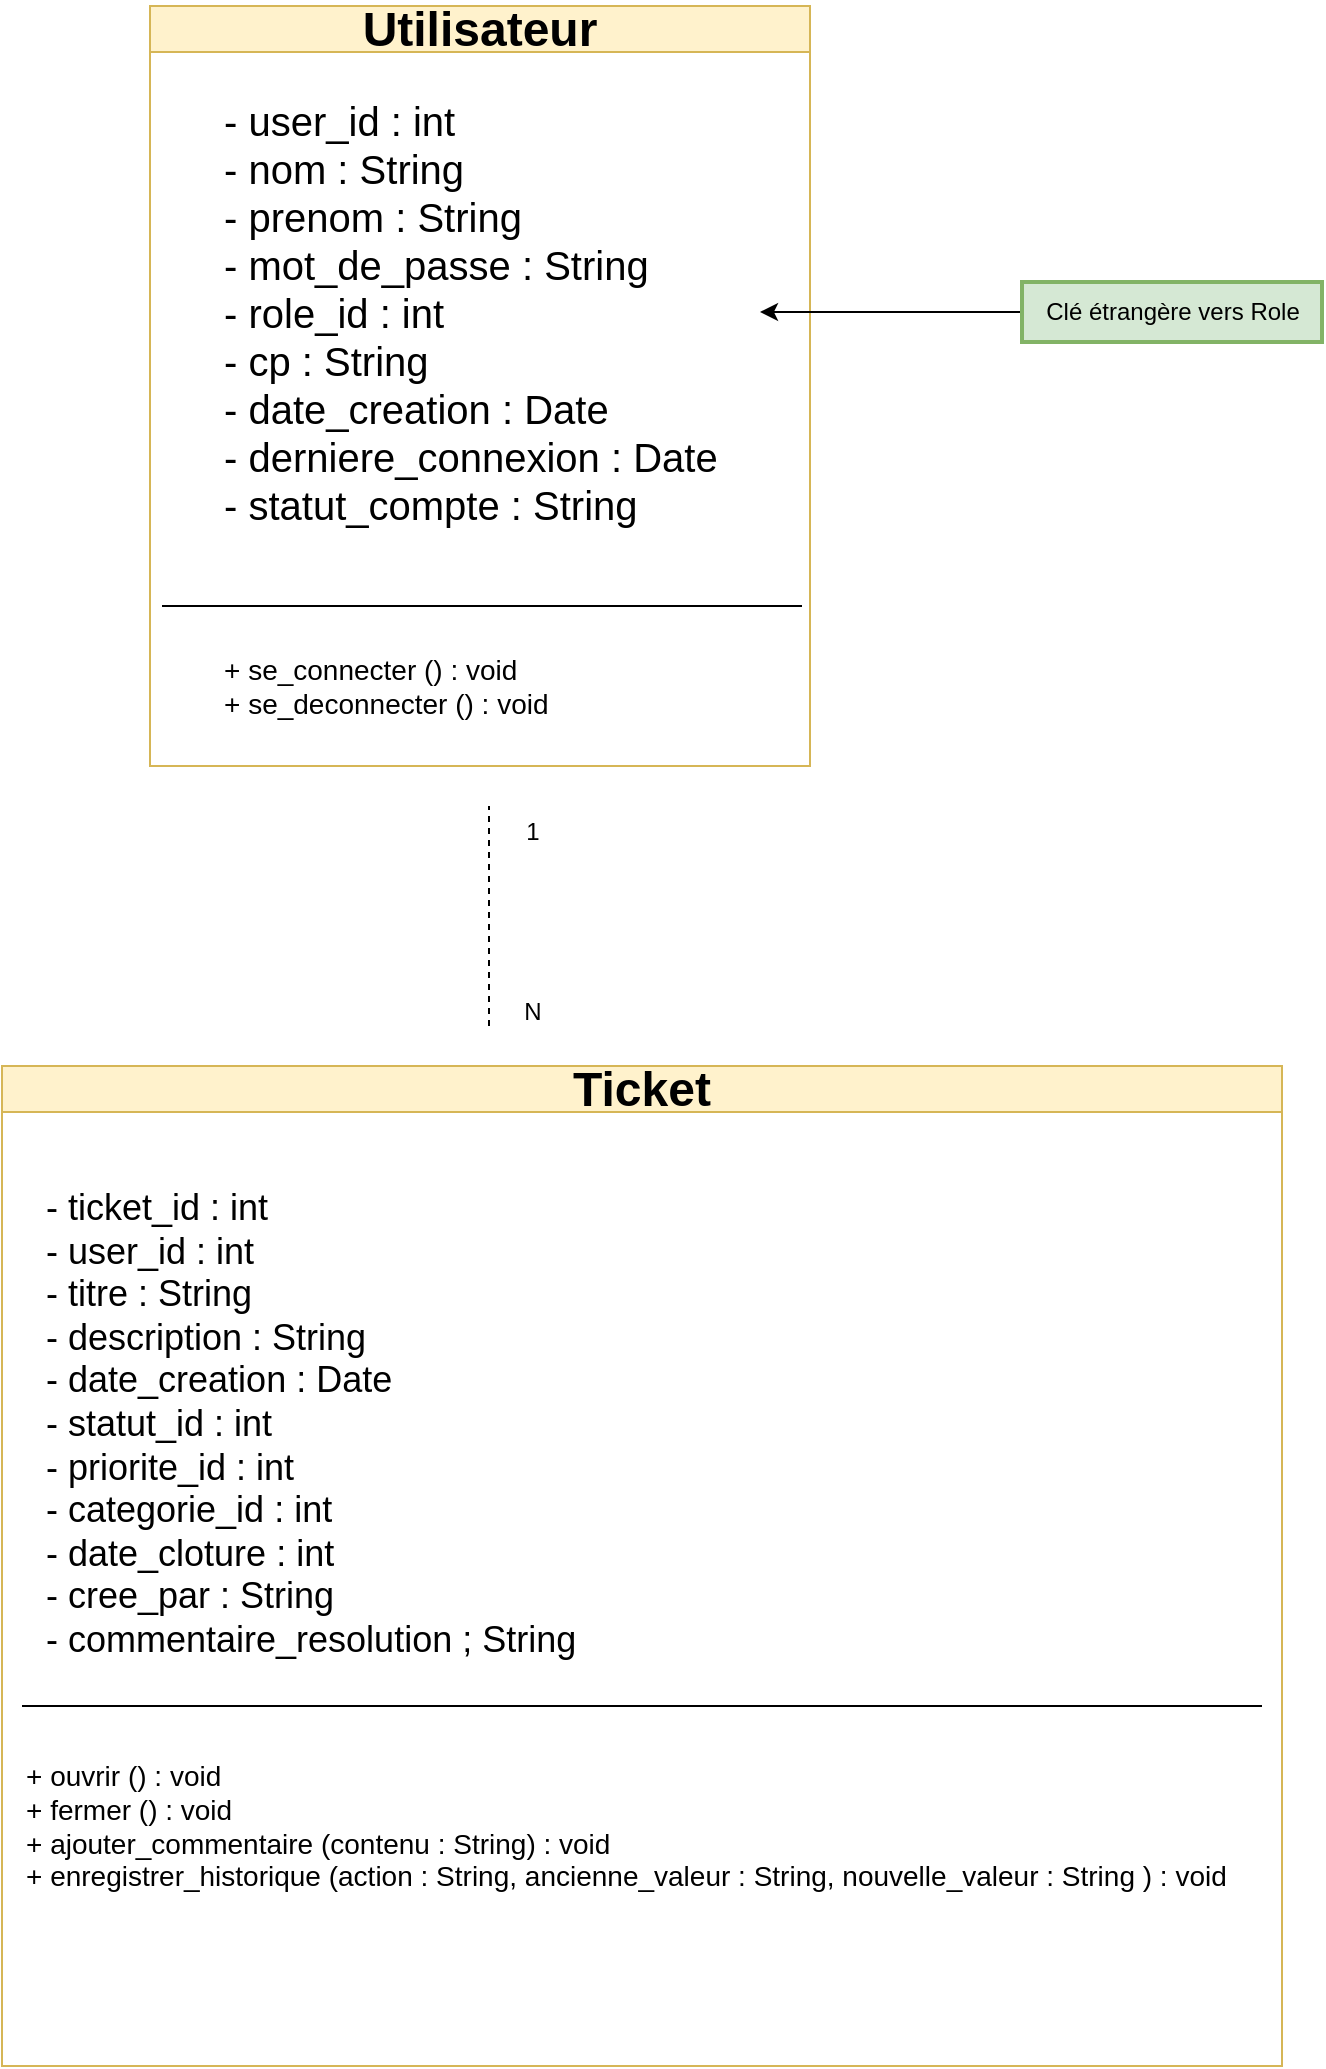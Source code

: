<mxfile version="24.7.8">
  <diagram id="C5RBs43oDa-KdzZeNtuy" name="Page-1">
    <mxGraphModel dx="2954" dy="1196" grid="1" gridSize="10" guides="1" tooltips="1" connect="1" arrows="1" fold="1" page="1" pageScale="1" pageWidth="827" pageHeight="1169" math="0" shadow="0">
      <root>
        <mxCell id="WIyWlLk6GJQsqaUBKTNV-0" />
        <mxCell id="WIyWlLk6GJQsqaUBKTNV-1" parent="WIyWlLk6GJQsqaUBKTNV-0" />
        <mxCell id="hq8gO_OMHPUNWcWOLLd4-3" value="&lt;font style=&quot;font-size: 24px;&quot;&gt;Utilisateur&lt;/font&gt;" style="swimlane;whiteSpace=wrap;html=1;fillColor=#fff2cc;strokeColor=#d6b656;" parent="WIyWlLk6GJQsqaUBKTNV-1" vertex="1">
          <mxGeometry x="84" y="10" width="330" height="380" as="geometry" />
        </mxCell>
        <mxCell id="hq8gO_OMHPUNWcWOLLd4-5" value="" style="endArrow=none;html=1;rounded=0;" parent="hq8gO_OMHPUNWcWOLLd4-3" edge="1">
          <mxGeometry width="50" height="50" relative="1" as="geometry">
            <mxPoint x="6" y="300" as="sourcePoint" />
            <mxPoint x="326" y="300" as="targetPoint" />
          </mxGeometry>
        </mxCell>
        <mxCell id="hq8gO_OMHPUNWcWOLLd4-7" value="&lt;font style=&quot;font-size: 14px;&quot;&gt;+ se_connecter () : void&lt;/font&gt;&lt;div style=&quot;font-size: 14px;&quot;&gt;&lt;font style=&quot;font-size: 14px;&quot;&gt;+ se_deconnecter () : void&lt;/font&gt;&lt;/div&gt;" style="text;html=1;align=left;verticalAlign=middle;resizable=0;points=[];autosize=1;" parent="hq8gO_OMHPUNWcWOLLd4-3" vertex="1">
          <mxGeometry x="35" y="315" width="190" height="50" as="geometry" />
        </mxCell>
        <mxCell id="hq8gO_OMHPUNWcWOLLd4-4" value="&lt;font style=&quot;font-size: 20px;&quot;&gt;- user_id : int&lt;/font&gt;&lt;div style=&quot;font-size: 20px;&quot;&gt;&lt;font style=&quot;font-size: 20px;&quot;&gt;- nom : String&lt;/font&gt;&lt;/div&gt;&lt;div style=&quot;font-size: 20px;&quot;&gt;&lt;font style=&quot;font-size: 20px;&quot;&gt;- prenom : String&lt;/font&gt;&lt;/div&gt;&lt;div style=&quot;font-size: 20px;&quot;&gt;&lt;font style=&quot;font-size: 20px;&quot;&gt;- mot_de_passe : String&lt;/font&gt;&lt;/div&gt;&lt;div style=&quot;font-size: 20px;&quot;&gt;&lt;font style=&quot;font-size: 20px;&quot;&gt;- role_id : int&lt;/font&gt;&lt;/div&gt;&lt;div style=&quot;font-size: 20px;&quot;&gt;&lt;font style=&quot;font-size: 20px;&quot;&gt;- cp : String&lt;/font&gt;&lt;/div&gt;&lt;div style=&quot;font-size: 20px;&quot;&gt;&lt;font style=&quot;font-size: 20px;&quot;&gt;- date_creation : Date&lt;/font&gt;&lt;/div&gt;&lt;div style=&quot;font-size: 20px;&quot;&gt;&lt;font style=&quot;font-size: 20px;&quot;&gt;- derniere_connexion : Date&lt;/font&gt;&lt;/div&gt;&lt;div style=&quot;font-size: 20px;&quot;&gt;&lt;font style=&quot;font-size: 20px;&quot;&gt;- statut_compte : String&lt;/font&gt;&lt;/div&gt;" style="text;html=1;align=left;verticalAlign=middle;resizable=0;points=[];autosize=1;" parent="hq8gO_OMHPUNWcWOLLd4-3" vertex="1">
          <mxGeometry x="35" y="38" width="270" height="230" as="geometry" />
        </mxCell>
        <mxCell id="hq8gO_OMHPUNWcWOLLd4-8" value="" style="endArrow=classic;html=1;rounded=0;" parent="WIyWlLk6GJQsqaUBKTNV-1" target="hq8gO_OMHPUNWcWOLLd4-4" edge="1">
          <mxGeometry width="50" height="50" relative="1" as="geometry">
            <mxPoint x="520" y="163" as="sourcePoint" />
            <mxPoint x="440" y="210" as="targetPoint" />
          </mxGeometry>
        </mxCell>
        <mxCell id="hq8gO_OMHPUNWcWOLLd4-9" value="Clé étrangère vers Role" style="text;html=1;align=center;verticalAlign=middle;resizable=0;points=[];autosize=1;strokeColor=#82b366;fillColor=#d5e8d4;strokeWidth=2;" parent="WIyWlLk6GJQsqaUBKTNV-1" vertex="1">
          <mxGeometry x="520" y="148" width="150" height="30" as="geometry" />
        </mxCell>
        <mxCell id="hq8gO_OMHPUNWcWOLLd4-12" value="" style="endArrow=none;dashed=1;html=1;rounded=0;" parent="WIyWlLk6GJQsqaUBKTNV-1" edge="1">
          <mxGeometry width="50" height="50" relative="1" as="geometry">
            <mxPoint x="253.5" y="520" as="sourcePoint" />
            <mxPoint x="253.5" y="410" as="targetPoint" />
          </mxGeometry>
        </mxCell>
        <mxCell id="hq8gO_OMHPUNWcWOLLd4-13" value="1" style="text;html=1;align=center;verticalAlign=middle;resizable=0;points=[];autosize=1;strokeColor=none;fillColor=none;" parent="WIyWlLk6GJQsqaUBKTNV-1" vertex="1">
          <mxGeometry x="260" y="408" width="30" height="30" as="geometry" />
        </mxCell>
        <mxCell id="hq8gO_OMHPUNWcWOLLd4-14" value="N" style="text;html=1;align=center;verticalAlign=middle;resizable=0;points=[];autosize=1;strokeColor=none;fillColor=none;" parent="WIyWlLk6GJQsqaUBKTNV-1" vertex="1">
          <mxGeometry x="260" y="498" width="30" height="30" as="geometry" />
        </mxCell>
        <mxCell id="hq8gO_OMHPUNWcWOLLd4-15" value="&lt;font style=&quot;font-size: 24px;&quot;&gt;Ticket&lt;/font&gt;" style="swimlane;whiteSpace=wrap;html=1;fillColor=#fff2cc;strokeColor=#d6b656;" parent="WIyWlLk6GJQsqaUBKTNV-1" vertex="1">
          <mxGeometry x="10" y="540" width="640" height="500" as="geometry" />
        </mxCell>
        <mxCell id="hq8gO_OMHPUNWcWOLLd4-16" value="" style="endArrow=none;html=1;rounded=0;" parent="hq8gO_OMHPUNWcWOLLd4-15" edge="1">
          <mxGeometry width="50" height="50" relative="1" as="geometry">
            <mxPoint x="10" y="320" as="sourcePoint" />
            <mxPoint x="630" y="320" as="targetPoint" />
            <Array as="points">
              <mxPoint x="310" y="320" />
            </Array>
          </mxGeometry>
        </mxCell>
        <mxCell id="hq8gO_OMHPUNWcWOLLd4-17" value="&lt;font style=&quot;font-size: 14px;&quot;&gt;+ ouvrir () : void&lt;/font&gt;&lt;div style=&quot;font-size: 14px;&quot;&gt;&lt;font style=&quot;font-size: 14px;&quot;&gt;+ fermer () : void&lt;/font&gt;&lt;/div&gt;&lt;div style=&quot;font-size: 14px;&quot;&gt;&lt;font style=&quot;font-size: 14px;&quot;&gt;+ ajouter_commentaire (contenu : String) : void&lt;/font&gt;&lt;/div&gt;&lt;div style=&quot;font-size: 14px;&quot;&gt;&lt;font style=&quot;font-size: 14px;&quot;&gt;+ enregistrer_historique (action : String, ancienne_valeur : String, nouvelle_valeur : String ) : void&lt;/font&gt;&lt;/div&gt;" style="text;html=1;align=left;verticalAlign=middle;resizable=0;points=[];autosize=1;" parent="hq8gO_OMHPUNWcWOLLd4-15" vertex="1">
          <mxGeometry x="10" y="340" width="620" height="80" as="geometry" />
        </mxCell>
        <mxCell id="hq8gO_OMHPUNWcWOLLd4-18" value="&lt;font style=&quot;font-size: 18px;&quot;&gt;- ticket_id : int&lt;/font&gt;&lt;div style=&quot;font-size: 18px;&quot;&gt;&lt;font style=&quot;font-size: 18px;&quot;&gt;- user_id : int&lt;/font&gt;&lt;/div&gt;&lt;div style=&quot;font-size: 18px;&quot;&gt;&lt;font style=&quot;font-size: 18px;&quot;&gt;- titre : String&lt;/font&gt;&lt;/div&gt;&lt;div style=&quot;font-size: 18px;&quot;&gt;&lt;font style=&quot;font-size: 18px;&quot;&gt;- description : String&lt;/font&gt;&lt;/div&gt;&lt;div style=&quot;font-size: 18px;&quot;&gt;&lt;font style=&quot;font-size: 18px;&quot;&gt;- date_creation : Date&lt;/font&gt;&lt;/div&gt;&lt;div style=&quot;font-size: 18px;&quot;&gt;&lt;font style=&quot;font-size: 18px;&quot;&gt;- statut_id : int&lt;/font&gt;&lt;/div&gt;&lt;div style=&quot;font-size: 18px;&quot;&gt;&lt;font style=&quot;font-size: 18px;&quot;&gt;- priorite_id : int&lt;/font&gt;&lt;/div&gt;&lt;div style=&quot;font-size: 18px;&quot;&gt;&lt;font style=&quot;font-size: 18px;&quot;&gt;- categorie_id : int&lt;/font&gt;&lt;/div&gt;&lt;div style=&quot;font-size: 18px;&quot;&gt;&lt;font style=&quot;font-size: 18px;&quot;&gt;- date_cloture : int&amp;nbsp;&lt;/font&gt;&lt;/div&gt;&lt;div style=&quot;font-size: 18px;&quot;&gt;&lt;font style=&quot;font-size: 18px;&quot;&gt;- cree_par : String&lt;/font&gt;&lt;/div&gt;&lt;div style=&quot;font-size: 18px;&quot;&gt;&lt;font style=&quot;font-size: 18px;&quot;&gt;- commentaire_resolution ; String&lt;/font&gt;&lt;/div&gt;&lt;div style=&quot;font-size: 18px;&quot;&gt;&lt;span style=&quot;&quot;&gt;&lt;br&gt;&lt;/span&gt;&lt;/div&gt;" style="text;html=1;align=left;verticalAlign=middle;resizable=0;points=[];autosize=1;" parent="hq8gO_OMHPUNWcWOLLd4-15" vertex="1">
          <mxGeometry x="20" y="55" width="290" height="270" as="geometry" />
        </mxCell>
      </root>
    </mxGraphModel>
  </diagram>
</mxfile>
